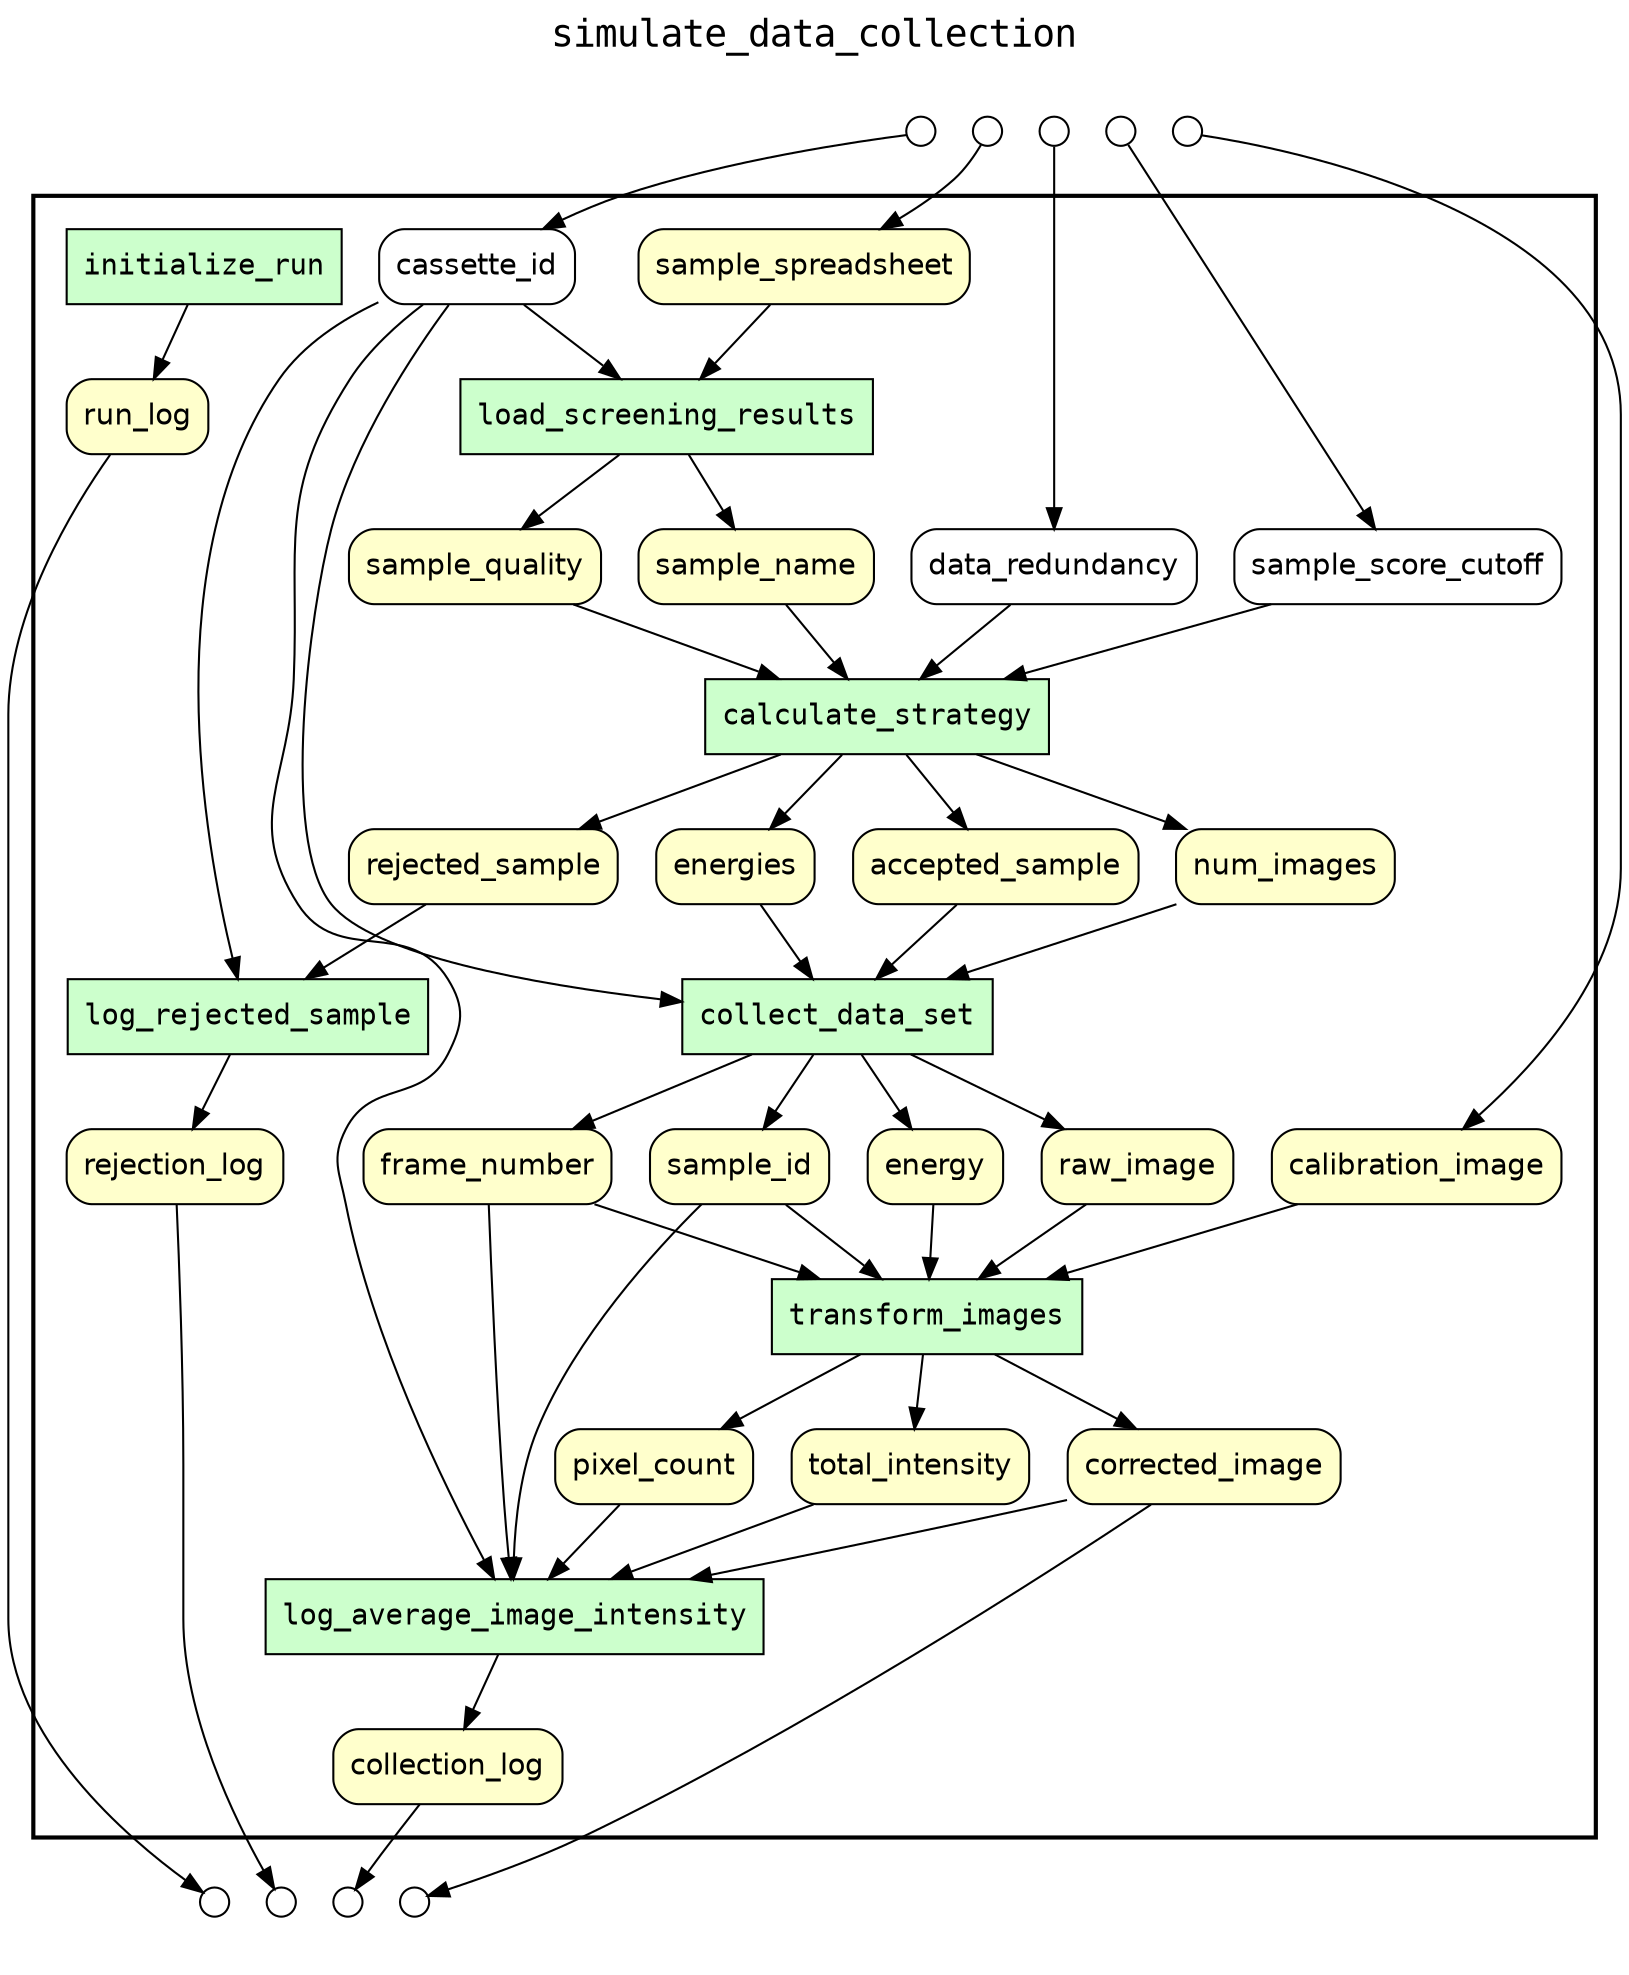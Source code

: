 
digraph yw_data_view {
rankdir=TB
fontname=Courier; fontsize=18; labelloc=t
label="simulate_data_collection"
subgraph cluster_workflow { label=""; color=black; penwidth=2
subgraph cluster_workflow_inner { label=""; color=white
node[shape=box style="filled" fillcolor="#CCFFCC" peripheries=1 fontname=Courier]
initialize_run
load_screening_results
calculate_strategy
log_rejected_sample
collect_data_set
transform_images
log_average_image_intensity
node[shape=box style="filled" fillcolor="#CCFFCC" peripheries=1 fontname=Courier]
node[shape=box style="rounded,filled" fillcolor="#FFFFCC" peripheries=1 fontname=Helvetica]
run_log
sample_spreadsheet
sample_name
sample_quality
accepted_sample
rejected_sample
num_images
energies
rejection_log
sample_id
energy
frame_number
raw_image
calibration_image
corrected_image
total_intensity
pixel_count
collection_log
node[shape=box style="rounded,filled" fillcolor="#FFFFFF" peripheries=1 fontname=Helvetica]
sample_score_cutoff
data_redundancy
cassette_id
}}
subgraph cluster_inflows { label=""; color=white; penwidth=2
subgraph cluster_inflows_inner { label=""; color=white
node[shape=circle fillcolor="#FFFFFF" peripheries=1 width=0.2]
sample_spreadsheet_inflow [label=""]
calibration_image_inflow [label=""]
sample_score_cutoff_inflow [label=""]
data_redundancy_inflow [label=""]
cassette_id_inflow [label=""]
}}
subgraph cluster_outflows { label=""; color=white; penwidth=2
subgraph cluster_outflows_inner { label=""; color=white
node[shape=circle fillcolor="#FFFFFF" peripheries=1 width=0.2]
rejection_log_outflow [label=""]
collection_log_outflow [label=""]
run_log_outflow [label=""]
corrected_image_outflow [label=""]
}}
cassette_id -> load_screening_results
cassette_id -> log_rejected_sample
cassette_id -> collect_data_set
cassette_id -> log_average_image_intensity
sample_spreadsheet -> load_screening_results
sample_name -> calculate_strategy
sample_quality -> calculate_strategy
sample_score_cutoff -> calculate_strategy
data_redundancy -> calculate_strategy
accepted_sample -> collect_data_set
rejected_sample -> log_rejected_sample
num_images -> collect_data_set
energies -> collect_data_set
sample_id -> transform_images
sample_id -> log_average_image_intensity
energy -> transform_images
frame_number -> transform_images
frame_number -> log_average_image_intensity
raw_image -> transform_images
calibration_image -> transform_images
corrected_image -> log_average_image_intensity
total_intensity -> log_average_image_intensity
pixel_count -> log_average_image_intensity
initialize_run -> run_log
load_screening_results -> sample_name
load_screening_results -> sample_quality
calculate_strategy -> accepted_sample
calculate_strategy -> rejected_sample
calculate_strategy -> num_images
calculate_strategy -> energies
log_rejected_sample -> rejection_log
collect_data_set -> sample_id
collect_data_set -> energy
collect_data_set -> frame_number
collect_data_set -> raw_image
transform_images -> corrected_image
transform_images -> total_intensity
transform_images -> pixel_count
log_average_image_intensity -> collection_log
sample_spreadsheet_inflow -> sample_spreadsheet
calibration_image_inflow -> calibration_image
sample_score_cutoff_inflow -> sample_score_cutoff
data_redundancy_inflow -> data_redundancy
cassette_id_inflow -> cassette_id
rejection_log -> rejection_log_outflow
collection_log -> collection_log_outflow
run_log -> run_log_outflow
corrected_image -> corrected_image_outflow
}

